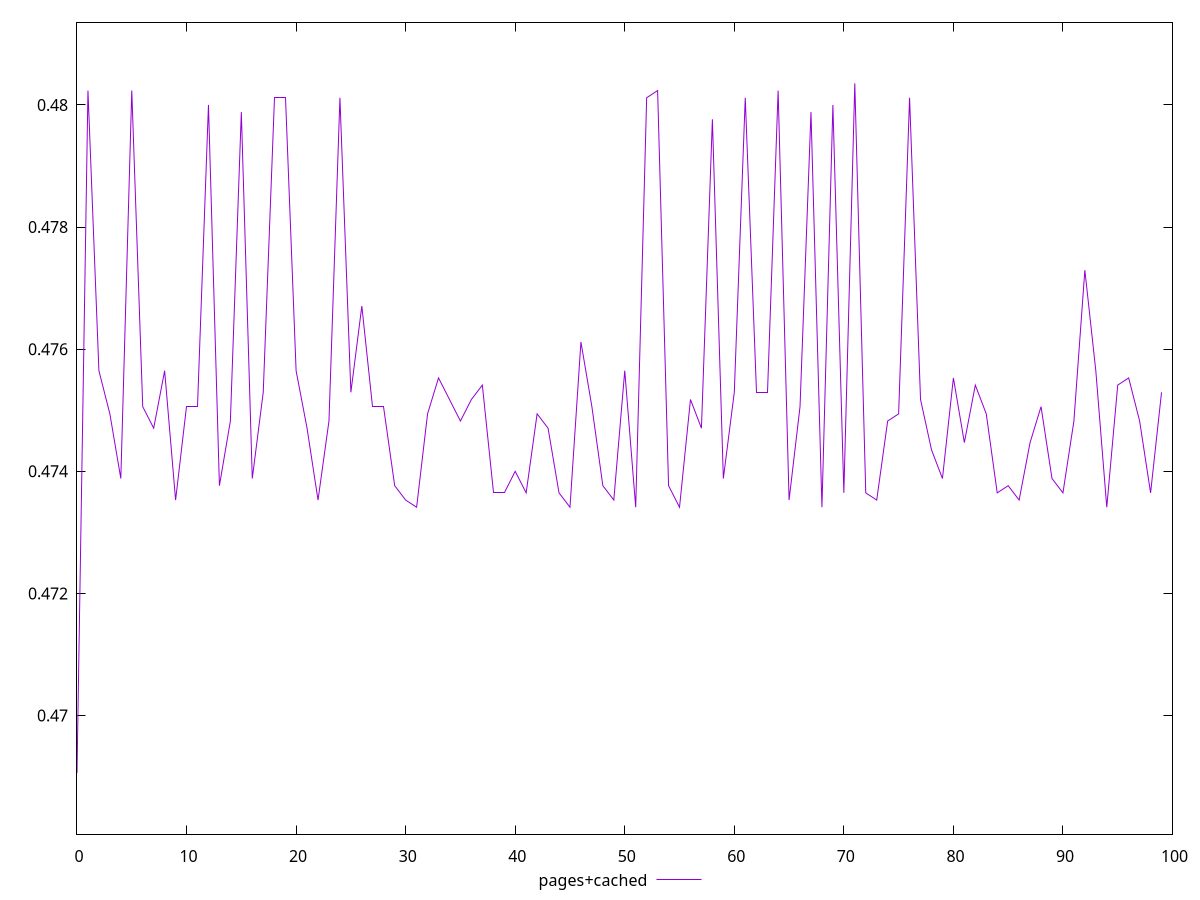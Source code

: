 $_pagesCached <<EOF
0.46905882352941175
0.48023529411764704
0.4756470588235294
0.47494117647058826
0.4738823529411765
0.48023529411764704
0.47505882352941176
0.4747058823529412
0.4756470588235294
0.47352941176470587
0.47505882352941176
0.47505882352941176
0.48
0.4737647058823529
0.4748235294117647
0.4798823529411765
0.4738823529411765
0.4752941176470588
0.48011764705882354
0.48011764705882354
0.4756470588235294
0.4747058823529412
0.47352941176470587
0.4748235294117647
0.48011764705882354
0.4752941176470588
0.4767058823529412
0.47505882352941176
0.47505882352941176
0.4737647058823529
0.47352941176470587
0.47341176470588237
0.47494117647058826
0.47552941176470587
0.4751764705882353
0.4748235294117647
0.4751764705882353
0.47541176470588237
0.4736470588235294
0.4736470588235294
0.474
0.4736470588235294
0.47494117647058826
0.4747058823529412
0.4736470588235294
0.47341176470588237
0.47611764705882353
0.47505882352941176
0.4737647058823529
0.47352941176470587
0.4756470588235294
0.47341176470588237
0.48011764705882354
0.48023529411764704
0.4737647058823529
0.47341176470588237
0.4751764705882353
0.4747058823529412
0.4797647058823529
0.4738823529411765
0.4752941176470588
0.48011764705882354
0.4752941176470588
0.4752941176470588
0.48023529411764704
0.47352941176470587
0.47505882352941176
0.4798823529411765
0.47341176470588237
0.48
0.4736470588235294
0.4803529411764706
0.4736470588235294
0.47352941176470587
0.4748235294117647
0.47494117647058826
0.48011764705882354
0.4751764705882353
0.4743529411764706
0.4738823529411765
0.47552941176470587
0.4744705882352941
0.47541176470588237
0.47494117647058826
0.4736470588235294
0.4737647058823529
0.47352941176470587
0.4744705882352941
0.47505882352941176
0.4738823529411765
0.4736470588235294
0.4748235294117647
0.4772941176470588
0.4756470588235294
0.47341176470588237
0.47541176470588237
0.47552941176470587
0.4748235294117647
0.4736470588235294
0.4752941176470588
EOF
set key outside below
set terminal pngcairo
set output "report_00005_2020-11-02T22-26-11.212Z/render-blocking-resources/pages+cached//score.png"
set yrange [0.46805882352941175:0.4813529411764706]
plot $_pagesCached title "pages+cached" with line ,